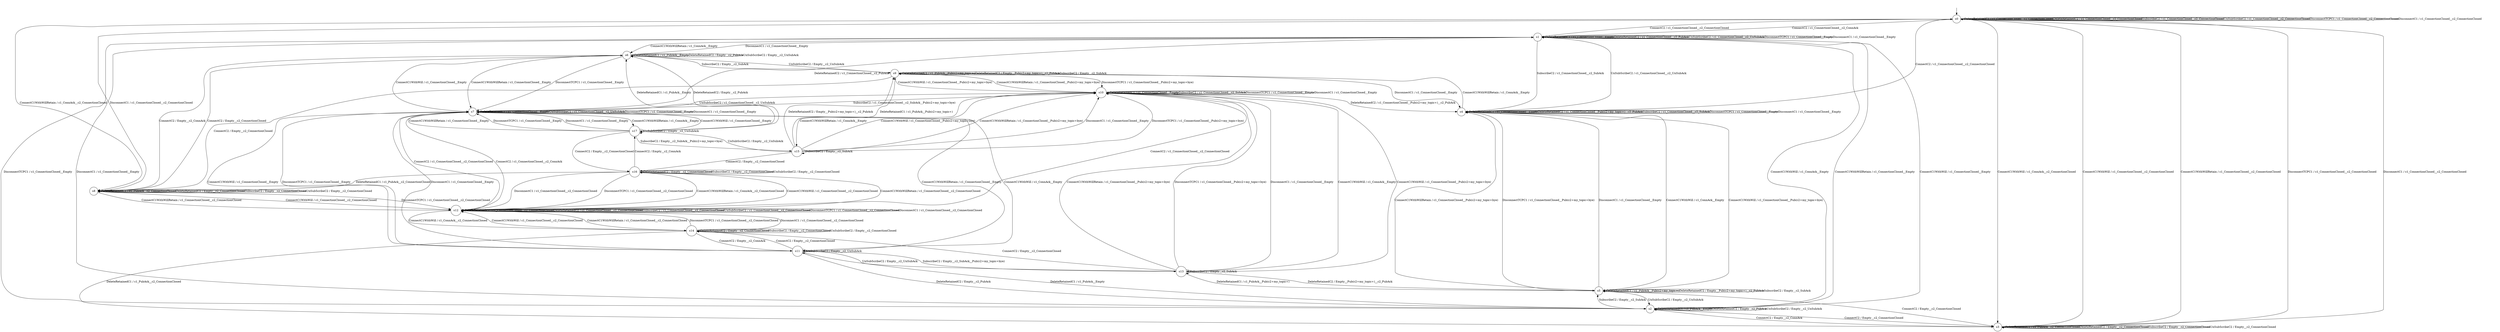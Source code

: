 digraph g {
__start0 [label="" shape="none"];

	s0 [shape="circle" label="s0"];
	s1 [shape="circle" label="s1"];
	s2 [shape="circle" label="s2"];
	s3 [shape="circle" label="s3"];
	s4 [shape="circle" label="s4"];
	s5 [shape="circle" label="s5"];
	s6 [shape="circle" label="s6"];
	s7 [shape="circle" label="s7"];
	s8 [shape="circle" label="s8"];
	s9 [shape="circle" label="s9"];
	s10 [shape="circle" label="s10"];
	s11 [shape="circle" label="s11"];
	s12 [shape="circle" label="s12"];
	s13 [shape="circle" label="s13"];
	s14 [shape="circle" label="s14"];
	s15 [shape="circle" label="s15"];
	s16 [shape="circle" label="s16"];
	s17 [shape="circle" label="s17"];
	s0 -> s1 [label="ConnectC2 / c1_ConnectionClosed__c2_ConnAck"];
	s0 -> s3 [label="ConnectC1WithWill / c1_ConnAck__c2_ConnectionClosed"];
	s0 -> s8 [label="ConnectC1WithWillRetain / c1_ConnAck__c2_ConnectionClosed"];
	s0 -> s0 [label="DeleteRetainedC1 / c1_ConnectionClosed__c2_ConnectionClosed"];
	s0 -> s0 [label="DeleteRetainedC2 / c1_ConnectionClosed__c2_ConnectionClosed"];
	s0 -> s0 [label="SubscribeC2 / c1_ConnectionClosed__c2_ConnectionClosed"];
	s0 -> s0 [label="UnSubScribeC2 / c1_ConnectionClosed__c2_ConnectionClosed"];
	s0 -> s0 [label="DisconnectTCPC1 / c1_ConnectionClosed__c2_ConnectionClosed"];
	s0 -> s0 [label="DisconnectC1 / c1_ConnectionClosed__c2_ConnectionClosed"];
	s1 -> s0 [label="ConnectC2 / c1_ConnectionClosed__c2_ConnectionClosed"];
	s1 -> s2 [label="ConnectC1WithWill / c1_ConnAck__Empty"];
	s1 -> s6 [label="ConnectC1WithWillRetain / c1_ConnAck__Empty"];
	s1 -> s1 [label="DeleteRetainedC1 / c1_ConnectionClosed__Empty"];
	s1 -> s1 [label="DeleteRetainedC2 / c1_ConnectionClosed__c2_PubAck"];
	s1 -> s4 [label="SubscribeC2 / c1_ConnectionClosed__c2_SubAck"];
	s1 -> s1 [label="UnSubScribeC2 / c1_ConnectionClosed__c2_UnSubAck"];
	s1 -> s1 [label="DisconnectTCPC1 / c1_ConnectionClosed__Empty"];
	s1 -> s1 [label="DisconnectC1 / c1_ConnectionClosed__Empty"];
	s2 -> s3 [label="ConnectC2 / Empty__c2_ConnectionClosed"];
	s2 -> s1 [label="ConnectC1WithWill / c1_ConnectionClosed__Empty"];
	s2 -> s1 [label="ConnectC1WithWillRetain / c1_ConnectionClosed__Empty"];
	s2 -> s2 [label="DeleteRetainedC1 / c1_PubAck__Empty"];
	s2 -> s2 [label="DeleteRetainedC2 / Empty__c2_PubAck"];
	s2 -> s5 [label="SubscribeC2 / Empty__c2_SubAck"];
	s2 -> s2 [label="UnSubScribeC2 / Empty__c2_UnSubAck"];
	s2 -> s1 [label="DisconnectTCPC1 / c1_ConnectionClosed__Empty"];
	s2 -> s1 [label="DisconnectC1 / c1_ConnectionClosed__Empty"];
	s3 -> s2 [label="ConnectC2 / Empty__c2_ConnAck"];
	s3 -> s0 [label="ConnectC1WithWill / c1_ConnectionClosed__c2_ConnectionClosed"];
	s3 -> s0 [label="ConnectC1WithWillRetain / c1_ConnectionClosed__c2_ConnectionClosed"];
	s3 -> s3 [label="DeleteRetainedC1 / c1_PubAck__c2_ConnectionClosed"];
	s3 -> s3 [label="DeleteRetainedC2 / Empty__c2_ConnectionClosed"];
	s3 -> s3 [label="SubscribeC2 / Empty__c2_ConnectionClosed"];
	s3 -> s3 [label="UnSubScribeC2 / Empty__c2_ConnectionClosed"];
	s3 -> s0 [label="DisconnectTCPC1 / c1_ConnectionClosed__c2_ConnectionClosed"];
	s3 -> s0 [label="DisconnectC1 / c1_ConnectionClosed__c2_ConnectionClosed"];
	s4 -> s0 [label="ConnectC2 / c1_ConnectionClosed__c2_ConnectionClosed"];
	s4 -> s5 [label="ConnectC1WithWill / c1_ConnAck__Empty"];
	s4 -> s9 [label="ConnectC1WithWillRetain / c1_ConnAck__Empty"];
	s4 -> s4 [label="DeleteRetainedC1 / c1_ConnectionClosed__Empty"];
	s4 -> s4 [label="DeleteRetainedC2 / c1_ConnectionClosed__Pub(c2+my_topic+)__c2_PubAck"];
	s4 -> s4 [label="SubscribeC2 / c1_ConnectionClosed__c2_SubAck"];
	s4 -> s1 [label="UnSubScribeC2 / c1_ConnectionClosed__c2_UnSubAck"];
	s4 -> s4 [label="DisconnectTCPC1 / c1_ConnectionClosed__Empty"];
	s4 -> s4 [label="DisconnectC1 / c1_ConnectionClosed__Empty"];
	s5 -> s3 [label="ConnectC2 / Empty__c2_ConnectionClosed"];
	s5 -> s4 [label="ConnectC1WithWill / c1_ConnectionClosed__Pub(c2+my_topic+bye)"];
	s5 -> s4 [label="ConnectC1WithWillRetain / c1_ConnectionClosed__Pub(c2+my_topic+bye)"];
	s5 -> s5 [label="DeleteRetainedC1 / c1_PubAck__Pub(c2+my_topic+)"];
	s5 -> s5 [label="DeleteRetainedC2 / Empty__Pub(c2+my_topic+)__c2_PubAck"];
	s5 -> s5 [label="SubscribeC2 / Empty__c2_SubAck"];
	s5 -> s2 [label="UnSubScribeC2 / Empty__c2_UnSubAck"];
	s5 -> s4 [label="DisconnectTCPC1 / c1_ConnectionClosed__Pub(c2+my_topic+bye)"];
	s5 -> s4 [label="DisconnectC1 / c1_ConnectionClosed__Empty"];
	s6 -> s8 [label="ConnectC2 / Empty__c2_ConnectionClosed"];
	s6 -> s7 [label="ConnectC1WithWill / c1_ConnectionClosed__Empty"];
	s6 -> s7 [label="ConnectC1WithWillRetain / c1_ConnectionClosed__Empty"];
	s6 -> s6 [label="DeleteRetainedC1 / c1_PubAck__Empty"];
	s6 -> s6 [label="DeleteRetainedC2 / Empty__c2_PubAck"];
	s6 -> s9 [label="SubscribeC2 / Empty__c2_SubAck"];
	s6 -> s6 [label="UnSubScribeC2 / Empty__c2_UnSubAck"];
	s6 -> s7 [label="DisconnectTCPC1 / c1_ConnectionClosed__Empty"];
	s6 -> s1 [label="DisconnectC1 / c1_ConnectionClosed__Empty"];
	s7 -> s12 [label="ConnectC2 / c1_ConnectionClosed__c2_ConnectionClosed"];
	s7 -> s11 [label="ConnectC1WithWill / c1_ConnAck__Empty"];
	s7 -> s17 [label="ConnectC1WithWillRetain / c1_ConnAck__Empty"];
	s7 -> s7 [label="DeleteRetainedC1 / c1_ConnectionClosed__Empty"];
	s7 -> s1 [label="DeleteRetainedC2 / c1_ConnectionClosed__c2_PubAck"];
	s7 -> s10 [label="SubscribeC2 / c1_ConnectionClosed__c2_SubAck__Pub(c2+my_topic+bye)"];
	s7 -> s7 [label="UnSubScribeC2 / c1_ConnectionClosed__c2_UnSubAck"];
	s7 -> s7 [label="DisconnectTCPC1 / c1_ConnectionClosed__Empty"];
	s7 -> s7 [label="DisconnectC1 / c1_ConnectionClosed__Empty"];
	s8 -> s6 [label="ConnectC2 / Empty__c2_ConnAck"];
	s8 -> s12 [label="ConnectC1WithWill / c1_ConnectionClosed__c2_ConnectionClosed"];
	s8 -> s12 [label="ConnectC1WithWillRetain / c1_ConnectionClosed__c2_ConnectionClosed"];
	s8 -> s8 [label="DeleteRetainedC1 / c1_PubAck__c2_ConnectionClosed"];
	s8 -> s8 [label="DeleteRetainedC2 / Empty__c2_ConnectionClosed"];
	s8 -> s8 [label="SubscribeC2 / Empty__c2_ConnectionClosed"];
	s8 -> s8 [label="UnSubScribeC2 / Empty__c2_ConnectionClosed"];
	s8 -> s12 [label="DisconnectTCPC1 / c1_ConnectionClosed__c2_ConnectionClosed"];
	s8 -> s0 [label="DisconnectC1 / c1_ConnectionClosed__c2_ConnectionClosed"];
	s9 -> s8 [label="ConnectC2 / Empty__c2_ConnectionClosed"];
	s9 -> s10 [label="ConnectC1WithWill / c1_ConnectionClosed__Pub(c2+my_topic+bye)"];
	s9 -> s10 [label="ConnectC1WithWillRetain / c1_ConnectionClosed__Pub(c2+my_topic+bye)"];
	s9 -> s9 [label="DeleteRetainedC1 / c1_PubAck__Pub(c2+my_topic+)"];
	s9 -> s9 [label="DeleteRetainedC2 / Empty__Pub(c2+my_topic+)__c2_PubAck"];
	s9 -> s9 [label="SubscribeC2 / Empty__c2_SubAck"];
	s9 -> s6 [label="UnSubScribeC2 / Empty__c2_UnSubAck"];
	s9 -> s10 [label="DisconnectTCPC1 / c1_ConnectionClosed__Pub(c2+my_topic+bye)"];
	s9 -> s4 [label="DisconnectC1 / c1_ConnectionClosed__Empty"];
	s10 -> s12 [label="ConnectC2 / c1_ConnectionClosed__c2_ConnectionClosed"];
	s10 -> s13 [label="ConnectC1WithWill / c1_ConnAck__Empty"];
	s10 -> s15 [label="ConnectC1WithWillRetain / c1_ConnAck__Empty"];
	s10 -> s10 [label="DeleteRetainedC1 / c1_ConnectionClosed__Empty"];
	s10 -> s4 [label="DeleteRetainedC2 / c1_ConnectionClosed__Pub(c2+my_topic+)__c2_PubAck"];
	s10 -> s10 [label="SubscribeC2 / c1_ConnectionClosed__c2_SubAck"];
	s10 -> s7 [label="UnSubScribeC2 / c1_ConnectionClosed__c2_UnSubAck"];
	s10 -> s10 [label="DisconnectTCPC1 / c1_ConnectionClosed__Empty"];
	s10 -> s10 [label="DisconnectC1 / c1_ConnectionClosed__Empty"];
	s11 -> s14 [label="ConnectC2 / Empty__c2_ConnectionClosed"];
	s11 -> s7 [label="ConnectC1WithWill / c1_ConnectionClosed__Empty"];
	s11 -> s7 [label="ConnectC1WithWillRetain / c1_ConnectionClosed__Empty"];
	s11 -> s2 [label="DeleteRetainedC1 / c1_PubAck__Empty"];
	s11 -> s2 [label="DeleteRetainedC2 / Empty__c2_PubAck"];
	s11 -> s13 [label="SubscribeC2 / Empty__c2_SubAck__Pub(c2+my_topic+bye)"];
	s11 -> s11 [label="UnSubScribeC2 / Empty__c2_UnSubAck"];
	s11 -> s7 [label="DisconnectTCPC1 / c1_ConnectionClosed__Empty"];
	s11 -> s7 [label="DisconnectC1 / c1_ConnectionClosed__Empty"];
	s12 -> s7 [label="ConnectC2 / c1_ConnectionClosed__c2_ConnAck"];
	s12 -> s14 [label="ConnectC1WithWill / c1_ConnAck__c2_ConnectionClosed"];
	s12 -> s16 [label="ConnectC1WithWillRetain / c1_ConnAck__c2_ConnectionClosed"];
	s12 -> s12 [label="DeleteRetainedC1 / c1_ConnectionClosed__c2_ConnectionClosed"];
	s12 -> s12 [label="DeleteRetainedC2 / c1_ConnectionClosed__c2_ConnectionClosed"];
	s12 -> s12 [label="SubscribeC2 / c1_ConnectionClosed__c2_ConnectionClosed"];
	s12 -> s12 [label="UnSubScribeC2 / c1_ConnectionClosed__c2_ConnectionClosed"];
	s12 -> s12 [label="DisconnectTCPC1 / c1_ConnectionClosed__c2_ConnectionClosed"];
	s12 -> s12 [label="DisconnectC1 / c1_ConnectionClosed__c2_ConnectionClosed"];
	s13 -> s14 [label="ConnectC2 / Empty__c2_ConnectionClosed"];
	s13 -> s10 [label="ConnectC1WithWill / c1_ConnectionClosed__Pub(c2+my_topic+bye)"];
	s13 -> s10 [label="ConnectC1WithWillRetain / c1_ConnectionClosed__Pub(c2+my_topic+bye)"];
	s13 -> s5 [label="DeleteRetainedC1 / c1_PubAck__Pub(c2+my_topic+)"];
	s13 -> s5 [label="DeleteRetainedC2 / Empty__Pub(c2+my_topic+)__c2_PubAck"];
	s13 -> s13 [label="SubscribeC2 / Empty__c2_SubAck"];
	s13 -> s11 [label="UnSubScribeC2 / Empty__c2_UnSubAck"];
	s13 -> s10 [label="DisconnectTCPC1 / c1_ConnectionClosed__Pub(c2+my_topic+bye)"];
	s13 -> s10 [label="DisconnectC1 / c1_ConnectionClosed__Empty"];
	s14 -> s11 [label="ConnectC2 / Empty__c2_ConnAck"];
	s14 -> s12 [label="ConnectC1WithWill / c1_ConnectionClosed__c2_ConnectionClosed"];
	s14 -> s12 [label="ConnectC1WithWillRetain / c1_ConnectionClosed__c2_ConnectionClosed"];
	s14 -> s3 [label="DeleteRetainedC1 / c1_PubAck__c2_ConnectionClosed"];
	s14 -> s14 [label="DeleteRetainedC2 / Empty__c2_ConnectionClosed"];
	s14 -> s14 [label="SubscribeC2 / Empty__c2_ConnectionClosed"];
	s14 -> s14 [label="UnSubScribeC2 / Empty__c2_ConnectionClosed"];
	s14 -> s12 [label="DisconnectTCPC1 / c1_ConnectionClosed__c2_ConnectionClosed"];
	s14 -> s12 [label="DisconnectC1 / c1_ConnectionClosed__c2_ConnectionClosed"];
	s15 -> s16 [label="ConnectC2 / Empty__c2_ConnectionClosed"];
	s15 -> s10 [label="ConnectC1WithWill / c1_ConnectionClosed__Pub(c2+my_topic+bye)"];
	s15 -> s10 [label="ConnectC1WithWillRetain / c1_ConnectionClosed__Pub(c2+my_topic+bye)"];
	s15 -> s9 [label="DeleteRetainedC1 / c1_PubAck__Pub(c2+my_topic+)"];
	s15 -> s9 [label="DeleteRetainedC2 / Empty__Pub(c2+my_topic+)__c2_PubAck"];
	s15 -> s15 [label="SubscribeC2 / Empty__c2_SubAck"];
	s15 -> s17 [label="UnSubScribeC2 / Empty__c2_UnSubAck"];
	s15 -> s10 [label="DisconnectTCPC1 / c1_ConnectionClosed__Pub(c2+my_topic+bye)"];
	s15 -> s10 [label="DisconnectC1 / c1_ConnectionClosed__Empty"];
	s16 -> s17 [label="ConnectC2 / Empty__c2_ConnAck"];
	s16 -> s12 [label="ConnectC1WithWill / c1_ConnectionClosed__c2_ConnectionClosed"];
	s16 -> s12 [label="ConnectC1WithWillRetain / c1_ConnectionClosed__c2_ConnectionClosed"];
	s16 -> s8 [label="DeleteRetainedC1 / c1_PubAck__c2_ConnectionClosed"];
	s16 -> s16 [label="DeleteRetainedC2 / Empty__c2_ConnectionClosed"];
	s16 -> s16 [label="SubscribeC2 / Empty__c2_ConnectionClosed"];
	s16 -> s16 [label="UnSubScribeC2 / Empty__c2_ConnectionClosed"];
	s16 -> s12 [label="DisconnectTCPC1 / c1_ConnectionClosed__c2_ConnectionClosed"];
	s16 -> s12 [label="DisconnectC1 / c1_ConnectionClosed__c2_ConnectionClosed"];
	s17 -> s16 [label="ConnectC2 / Empty__c2_ConnectionClosed"];
	s17 -> s7 [label="ConnectC1WithWill / c1_ConnectionClosed__Empty"];
	s17 -> s7 [label="ConnectC1WithWillRetain / c1_ConnectionClosed__Empty"];
	s17 -> s6 [label="DeleteRetainedC1 / c1_PubAck__Empty"];
	s17 -> s6 [label="DeleteRetainedC2 / Empty__c2_PubAck"];
	s17 -> s15 [label="SubscribeC2 / Empty__c2_SubAck__Pub(c2+my_topic+bye)"];
	s17 -> s17 [label="UnSubScribeC2 / Empty__c2_UnSubAck"];
	s17 -> s7 [label="DisconnectTCPC1 / c1_ConnectionClosed__Empty"];
	s17 -> s7 [label="DisconnectC1 / c1_ConnectionClosed__Empty"];

__start0 -> s0;
}
